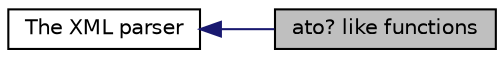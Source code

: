 digraph "ato? like functions"
{
  edge [fontname="Helvetica",fontsize="10",labelfontname="Helvetica",labelfontsize="10"];
  node [fontname="Helvetica",fontsize="10",shape=record];
  rankdir=LR;
  Node0 [label="ato? like functions",height=0.2,width=0.4,color="black", fillcolor="grey75", style="filled" fontcolor="black"];
  Node1 [label="The XML parser",height=0.2,width=0.4,color="black", fillcolor="white", style="filled",URL="$group___x_m_l_parser_general.html"];
  Node1->Node0 [shape=plaintext, color="midnightblue", dir="back", style="solid"];
}
